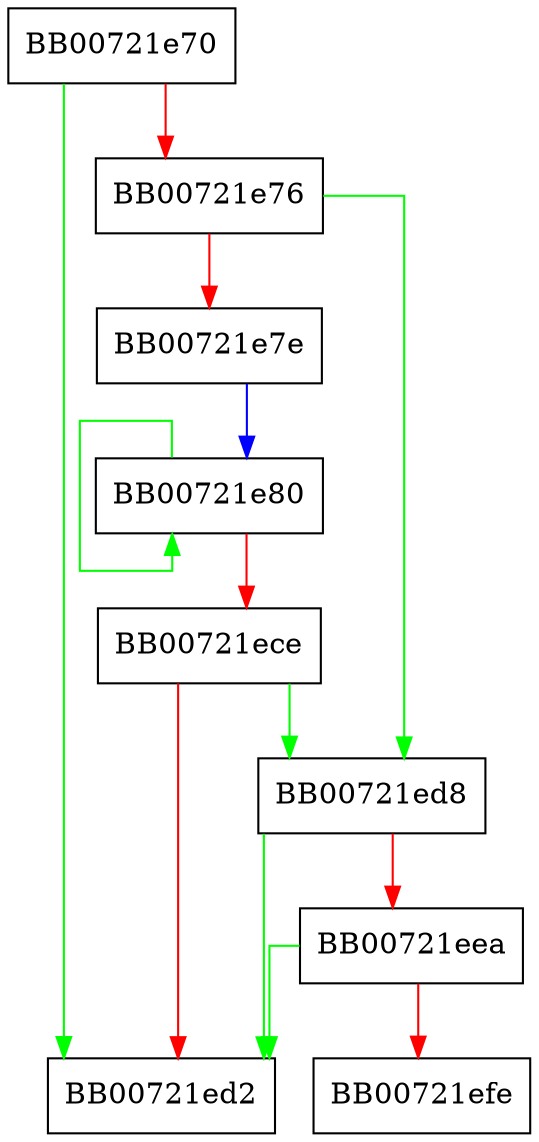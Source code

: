 digraph bn_sqr_words {
  node [shape="box"];
  graph [splines=ortho];
  BB00721e70 -> BB00721ed2 [color="green"];
  BB00721e70 -> BB00721e76 [color="red"];
  BB00721e76 -> BB00721ed8 [color="green"];
  BB00721e76 -> BB00721e7e [color="red"];
  BB00721e7e -> BB00721e80 [color="blue"];
  BB00721e80 -> BB00721e80 [color="green"];
  BB00721e80 -> BB00721ece [color="red"];
  BB00721ece -> BB00721ed8 [color="green"];
  BB00721ece -> BB00721ed2 [color="red"];
  BB00721ed8 -> BB00721ed2 [color="green"];
  BB00721ed8 -> BB00721eea [color="red"];
  BB00721eea -> BB00721ed2 [color="green"];
  BB00721eea -> BB00721efe [color="red"];
}